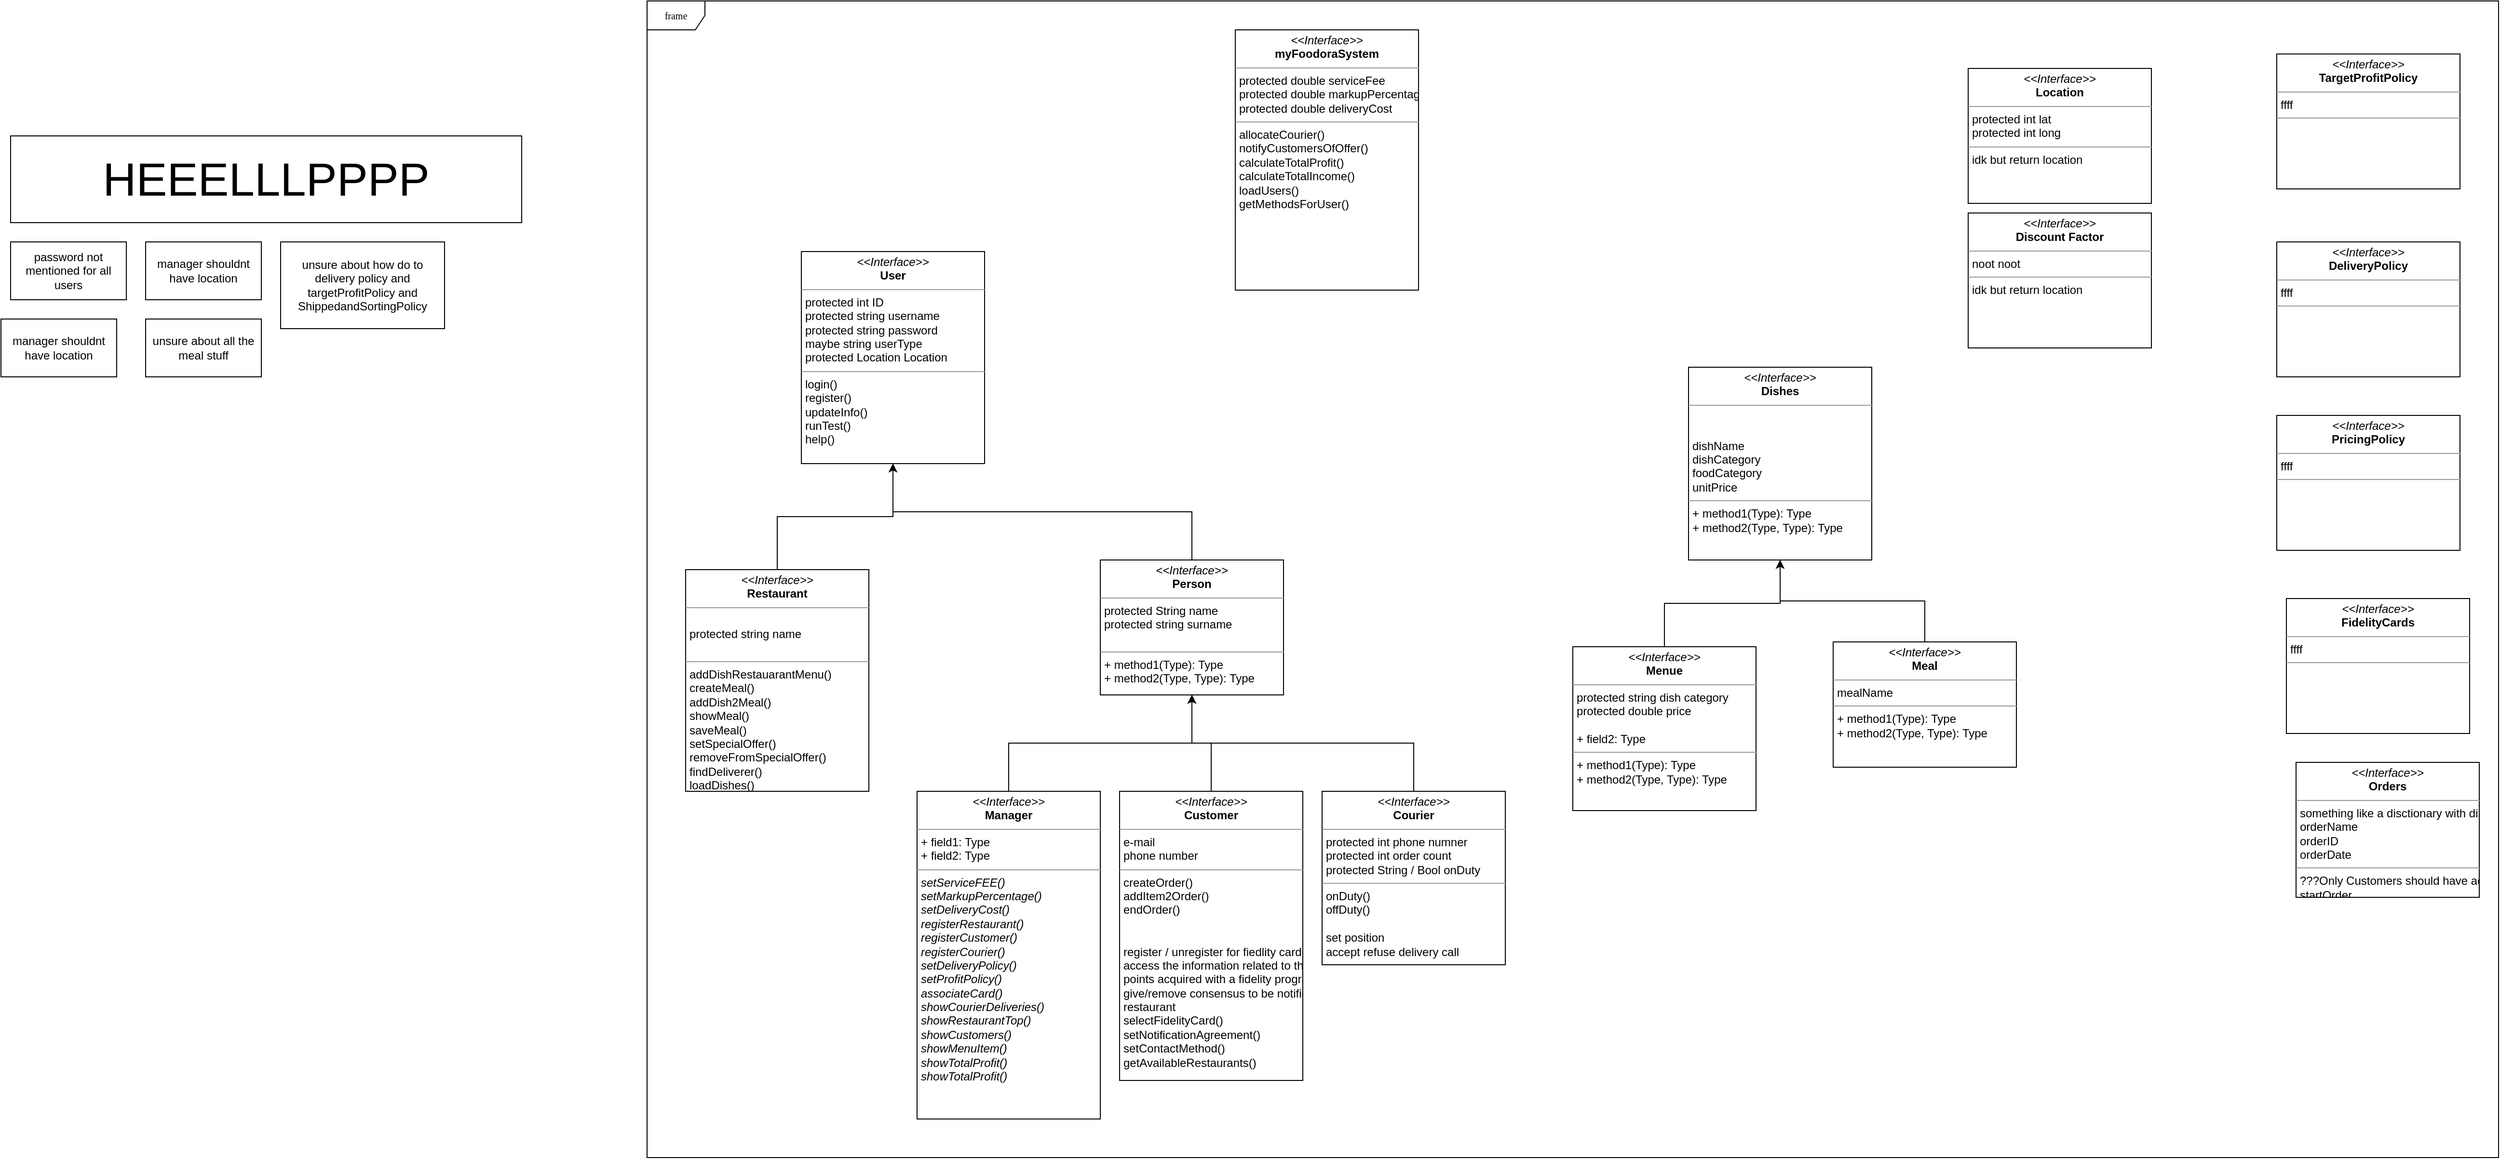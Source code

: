 <mxfile version="24.3.1" type="google">
  <diagram name="Page-1" id="c4acf3e9-155e-7222-9cf6-157b1a14988f">
    <mxGraphModel grid="1" page="1" gridSize="10" guides="1" tooltips="1" connect="1" arrows="1" fold="1" pageScale="1" pageWidth="850" pageHeight="1100" background="none" math="0" shadow="0">
      <root>
        <mxCell id="0" />
        <mxCell id="1" parent="0" />
        <mxCell id="17acba5748e5396b-1" value="frame" style="shape=umlFrame;whiteSpace=wrap;html=1;rounded=0;shadow=0;comic=0;labelBackgroundColor=none;strokeWidth=1;fontFamily=Verdana;fontSize=10;align=center;" vertex="1" parent="1">
          <mxGeometry x="20" y="20" width="1920" height="1200" as="geometry" />
        </mxCell>
        <mxCell id="5d2195bd80daf111-18" value="&lt;p style=&quot;margin:0px;margin-top:4px;text-align:center;&quot;&gt;&lt;i&gt;&amp;lt;&amp;lt;Interface&amp;gt;&amp;gt;&lt;/i&gt;&lt;br&gt;&lt;b&gt;Dishes&lt;/b&gt;&lt;/p&gt;&lt;hr size=&quot;1&quot;&gt;&lt;p style=&quot;margin:0px;margin-left:4px;&quot;&gt;&lt;br&gt;&lt;/p&gt;&lt;p style=&quot;margin: 0px 0px 0px 4px;&quot;&gt;&lt;br&gt;&lt;/p&gt;&lt;p style=&quot;margin:0px;margin-left:4px;&quot;&gt;dishName&lt;/p&gt;&lt;p style=&quot;margin:0px;margin-left:4px;&quot;&gt;dishCategory&lt;br&gt;&lt;/p&gt;&lt;p style=&quot;margin:0px;margin-left:4px;&quot;&gt;foodCategory&lt;/p&gt;&lt;p style=&quot;margin:0px;margin-left:4px;&quot;&gt;unitPrice&lt;/p&gt;&lt;hr size=&quot;1&quot;&gt;&lt;p style=&quot;margin:0px;margin-left:4px;&quot;&gt;+ method1(Type): Type&lt;br&gt;+ method2(Type, Type): Type&lt;/p&gt;" style="verticalAlign=top;align=left;overflow=fill;fontSize=12;fontFamily=Helvetica;html=1;rounded=0;shadow=0;comic=0;labelBackgroundColor=none;strokeWidth=1" vertex="1" parent="1">
          <mxGeometry x="1100" y="400" width="190" height="200" as="geometry" />
        </mxCell>
        <mxCell id="5d2195bd80daf111-19" value="&lt;p style=&quot;margin:0px;margin-top:4px;text-align:center;&quot;&gt;&lt;i&gt;&amp;lt;&amp;lt;Interface&amp;gt;&amp;gt;&lt;/i&gt;&lt;br&gt;&lt;b&gt;User&lt;/b&gt;&lt;/p&gt;&lt;hr size=&quot;1&quot;&gt;&lt;p style=&quot;margin:0px;margin-left:4px;&quot;&gt;protected int ID&lt;/p&gt;&lt;p style=&quot;margin:0px;margin-left:4px;&quot;&gt;protected string username&lt;/p&gt;&lt;p style=&quot;margin:0px;margin-left:4px;&quot;&gt;protected string password&lt;/p&gt;&lt;p style=&quot;margin:0px;margin-left:4px;&quot;&gt;maybe string userType&lt;/p&gt;&lt;p style=&quot;margin:0px;margin-left:4px;&quot;&gt;protected Location Location&lt;br&gt;&lt;/p&gt;&lt;hr size=&quot;1&quot;&gt;&lt;p style=&quot;margin:0px;margin-left:4px;&quot;&gt;login()&lt;/p&gt;&lt;p style=&quot;margin:0px;margin-left:4px;&quot;&gt;register()&lt;/p&gt;&lt;p style=&quot;margin:0px;margin-left:4px;&quot;&gt;updateInfo()&lt;/p&gt;&lt;p style=&quot;margin:0px;margin-left:4px;&quot;&gt;runTest()&lt;br&gt;&lt;/p&gt;&lt;p style=&quot;margin:0px;margin-left:4px;&quot;&gt;help()&lt;br&gt;&lt;/p&gt;" style="verticalAlign=top;align=left;overflow=fill;fontSize=12;fontFamily=Helvetica;html=1;rounded=0;shadow=0;comic=0;labelBackgroundColor=none;strokeWidth=1" vertex="1" parent="1">
          <mxGeometry x="180" y="280" width="190" height="220" as="geometry" />
        </mxCell>
        <mxCell id="gZTD5GQBzk73rXgGusnl-2" style="edgeStyle=orthogonalEdgeStyle;rounded=0;orthogonalLoop=1;jettySize=auto;html=1;exitX=0.5;exitY=0;exitDx=0;exitDy=0;" edge="1" parent="1" source="5d2195bd80daf111-20" target="5d2195bd80daf111-19">
          <mxGeometry relative="1" as="geometry" />
        </mxCell>
        <mxCell id="5d2195bd80daf111-20" value="&lt;p style=&quot;margin:0px;margin-top:4px;text-align:center;&quot;&gt;&lt;i&gt;&amp;lt;&amp;lt;Interface&amp;gt;&amp;gt;&lt;/i&gt;&lt;br&gt;&lt;b&gt;Restaurant&lt;/b&gt;&lt;/p&gt;&lt;hr size=&quot;1&quot;&gt;&lt;p style=&quot;margin:0px;margin-left:4px;&quot;&gt;&lt;br&gt;protected string name&lt;/p&gt;&lt;p style=&quot;margin:0px;margin-left:4px;&quot;&gt;&lt;br&gt;&lt;/p&gt;&lt;hr size=&quot;1&quot;&gt;&lt;p style=&quot;margin:0px;margin-left:4px;&quot;&gt;addDishRestauarantMenu()&lt;/p&gt;&lt;p style=&quot;margin:0px;margin-left:4px;&quot;&gt;createMeal()&lt;/p&gt;&lt;p style=&quot;margin:0px;margin-left:4px;&quot;&gt;addDish2Meal()&lt;/p&gt;&lt;p style=&quot;margin:0px;margin-left:4px;&quot;&gt;showMeal()&lt;/p&gt;&lt;p style=&quot;margin:0px;margin-left:4px;&quot;&gt;saveMeal()&lt;/p&gt;&lt;p style=&quot;margin:0px;margin-left:4px;&quot;&gt;setSpecialOffer()&lt;br&gt;&lt;/p&gt;&lt;p style=&quot;margin:0px;margin-left:4px;&quot;&gt;removeFromSpecialOffer()&lt;br&gt;&lt;/p&gt;&lt;p style=&quot;margin:0px;margin-left:4px;&quot;&gt;findDeliverer()&lt;/p&gt;&lt;p style=&quot;margin:0px;margin-left:4px;&quot;&gt;loadDishes()&lt;br&gt;&lt;/p&gt;&lt;p style=&quot;margin:0px;margin-left:4px;&quot;&gt;&lt;br&gt;&lt;/p&gt;&lt;p style=&quot;margin:0px;margin-left:4px;&quot;&gt;&lt;br&gt;&lt;/p&gt;" style="verticalAlign=top;align=left;overflow=fill;fontSize=12;fontFamily=Helvetica;html=1;rounded=0;shadow=0;comic=0;labelBackgroundColor=none;strokeWidth=1" vertex="1" parent="1">
          <mxGeometry x="60" y="610" width="190" height="230" as="geometry" />
        </mxCell>
        <mxCell id="gZTD5GQBzk73rXgGusnl-1" value="password not mentioned for all users" style="whiteSpace=wrap;html=1;" vertex="1" parent="1">
          <mxGeometry x="-640" y="270" width="120" height="60" as="geometry" />
        </mxCell>
        <mxCell id="TG9W3KDDZiWp2sQddhFQ-6" style="edgeStyle=orthogonalEdgeStyle;rounded=0;orthogonalLoop=1;jettySize=auto;html=1;exitX=0.5;exitY=0;exitDx=0;exitDy=0;entryX=0.5;entryY=1;entryDx=0;entryDy=0;" edge="1" parent="1" source="gZTD5GQBzk73rXgGusnl-3" target="5d2195bd80daf111-19">
          <mxGeometry relative="1" as="geometry" />
        </mxCell>
        <mxCell id="gZTD5GQBzk73rXgGusnl-3" value="&lt;p style=&quot;margin:0px;margin-top:4px;text-align:center;&quot;&gt;&lt;i&gt;&amp;lt;&amp;lt;Interface&amp;gt;&amp;gt;&lt;/i&gt;&lt;br&gt;&lt;b&gt;Person&lt;/b&gt;&lt;/p&gt;&lt;hr size=&quot;1&quot;&gt;&lt;p style=&quot;margin:0px;margin-left:4px;&quot;&gt;protected String name&lt;/p&gt;&lt;p style=&quot;margin:0px;margin-left:4px;&quot;&gt;protected string surname&lt;/p&gt;&lt;p style=&quot;margin:0px;margin-left:4px;&quot;&gt;&lt;br&gt;&lt;/p&gt;&lt;hr size=&quot;1&quot;&gt;&lt;p style=&quot;margin:0px;margin-left:4px;&quot;&gt;+ method1(Type): Type&lt;br&gt;+ method2(Type, Type): Type&lt;/p&gt;" style="verticalAlign=top;align=left;overflow=fill;fontSize=12;fontFamily=Helvetica;html=1;rounded=0;shadow=0;comic=0;labelBackgroundColor=none;strokeWidth=1" vertex="1" parent="1">
          <mxGeometry x="490" y="600" width="190" height="140" as="geometry" />
        </mxCell>
        <mxCell id="gZTD5GQBzk73rXgGusnl-5" value="&lt;p style=&quot;margin:0px;margin-top:4px;text-align:center;&quot;&gt;&lt;i&gt;&amp;lt;&amp;lt;Interface&amp;gt;&amp;gt;&lt;/i&gt;&lt;br&gt;&lt;b&gt;Location&lt;/b&gt;&lt;/p&gt;&lt;hr size=&quot;1&quot;&gt;&lt;p style=&quot;margin:0px;margin-left:4px;&quot;&gt;protected int lat&lt;/p&gt;&lt;p style=&quot;margin:0px;margin-left:4px;&quot;&gt;protected int long&lt;/p&gt;&lt;hr size=&quot;1&quot;&gt;&lt;p style=&quot;margin:0px;margin-left:4px;&quot;&gt;idk but return location&lt;/p&gt;" style="verticalAlign=top;align=left;overflow=fill;fontSize=12;fontFamily=Helvetica;html=1;rounded=0;shadow=0;comic=0;labelBackgroundColor=none;strokeWidth=1" vertex="1" parent="1">
          <mxGeometry x="1390" y="90" width="190" height="140" as="geometry" />
        </mxCell>
        <mxCell id="gZTD5GQBzk73rXgGusnl-6" value="&lt;p style=&quot;margin:0px;margin-top:4px;text-align:center;&quot;&gt;&lt;i&gt;&amp;lt;&amp;lt;Interface&amp;gt;&amp;gt;&lt;/i&gt;&lt;br&gt;&lt;b&gt;Discount Factor&lt;/b&gt;&lt;/p&gt;&lt;hr size=&quot;1&quot;&gt;&lt;p style=&quot;margin:0px;margin-left:4px;&quot;&gt;noot noot&lt;/p&gt;&lt;hr size=&quot;1&quot;&gt;&lt;p style=&quot;margin:0px;margin-left:4px;&quot;&gt;idk but return location&lt;/p&gt;" style="verticalAlign=top;align=left;overflow=fill;fontSize=12;fontFamily=Helvetica;html=1;rounded=0;shadow=0;comic=0;labelBackgroundColor=none;strokeWidth=1" vertex="1" parent="1">
          <mxGeometry x="1390" y="240" width="190" height="140" as="geometry" />
        </mxCell>
        <mxCell id="gZTD5GQBzk73rXgGusnl-10" style="edgeStyle=orthogonalEdgeStyle;rounded=0;orthogonalLoop=1;jettySize=auto;html=1;entryX=0.5;entryY=1;entryDx=0;entryDy=0;" edge="1" parent="1" source="gZTD5GQBzk73rXgGusnl-7" target="5d2195bd80daf111-18">
          <mxGeometry relative="1" as="geometry">
            <mxPoint x="410" y="190" as="targetPoint" />
          </mxGeometry>
        </mxCell>
        <mxCell id="gZTD5GQBzk73rXgGusnl-7" value="&lt;p style=&quot;margin:0px;margin-top:4px;text-align:center;&quot;&gt;&lt;i&gt;&amp;lt;&amp;lt;Interface&amp;gt;&amp;gt;&lt;/i&gt;&lt;br&gt;&lt;b&gt;Menue&lt;/b&gt;&lt;span style=&quot;color: rgba(0, 0, 0, 0); font-family: monospace; font-size: 0px; background-color: initial; text-align: left;&quot;&gt;%3CmxGraphModel%3E%3Croot%3E%3CmxCell%20id%3D%220%22%2F%3E%3CmxCell%20id%3D%221%22%20parent%3D%220%22%2F%3E%3CmxCell%20id%3D%222%22%20value%3D%22%26lt%3Bp%20style%3D%26quot%3Bmargin%3A0px%3Bmargin-top%3A4px%3Btext-align%3Acenter%3B%26quot%3B%26gt%3B%26lt%3Bi%26gt%3B%26amp%3Blt%3B%26amp%3Blt%3BInterface%26amp%3Bgt%3B%26amp%3Bgt%3B%26lt%3B%2Fi%26gt%3B%26lt%3Bbr%26gt%3B%26lt%3Bb%26gt%3BDishes%26lt%3B%2Fb%26gt%3B%26lt%3B%2Fp%26gt%3B%26lt%3Bhr%20size%3D%26quot%3B1%26quot%3B%26gt%3B%26lt%3Bp%20style%3D%26quot%3Bmargin%3A0px%3Bmargin-left%3A4px%3B%26quot%3B%26gt%3B%2B%20field1%3A%20Type%26lt%3Bbr%26gt%3B%2B%20field2%3A%20Type%26lt%3B%2Fp%26gt%3B%26lt%3Bhr%20size%3D%26quot%3B1%26quot%3B%26gt%3B%26lt%3Bp%20style%3D%26quot%3Bmargin%3A0px%3Bmargin-left%3A4px%3B%26quot%3B%26gt%3B%2B%20method1(Type)%3A%20Type%26lt%3Bbr%26gt%3B%2B%20method2(Type%2C%20Type)%3A%20Type%26lt%3B%2Fp%26gt%3B%22%20style%3D%22verticalAlign%3Dtop%3Balign%3Dleft%3Boverflow%3Dfill%3BfontSize%3D12%3BfontFamily%3DHelvetica%3Bhtml%3D1%3Brounded%3D0%3Bshadow%3D0%3Bcomic%3D0%3BlabelBackgroundColor%3Dnone%3BstrokeWidth%3D1%22%20vertex%3D%221%22%20parent%3D%221%22%3E%3CmxGeometry%20x%3D%22310%22%20y%3D%2230%22%20width%3D%22190%22%20height%3D%22140%22%20as%3D%22geometry%22%2F%3E%3C%2FmxCell%3E%3C%2Froot%3E%3C%2FmxGraphModel%3E&lt;/span&gt;&lt;/p&gt;&lt;hr size=&quot;1&quot;&gt;&lt;p style=&quot;margin:0px;margin-left:4px;&quot;&gt;protected string dish category&lt;br&gt;&lt;/p&gt;&lt;p style=&quot;margin:0px;margin-left:4px;&quot;&gt;protected double price&lt;/p&gt;&lt;p style=&quot;margin:0px;margin-left:4px;&quot;&gt;&lt;br&gt;&lt;/p&gt;&lt;p style=&quot;margin:0px;margin-left:4px;&quot;&gt;+ field2: Type&lt;/p&gt;&lt;hr size=&quot;1&quot;&gt;&lt;p style=&quot;margin:0px;margin-left:4px;&quot;&gt;+ method1(Type): Type&lt;br&gt;+ method2(Type, Type): Type&lt;/p&gt;" style="verticalAlign=top;align=left;overflow=fill;fontSize=12;fontFamily=Helvetica;html=1;rounded=0;shadow=0;comic=0;labelBackgroundColor=none;strokeWidth=1" vertex="1" parent="1">
          <mxGeometry x="980" y="690" width="190" height="170" as="geometry" />
        </mxCell>
        <mxCell id="gZTD5GQBzk73rXgGusnl-9" style="edgeStyle=orthogonalEdgeStyle;rounded=0;orthogonalLoop=1;jettySize=auto;html=1;entryX=0.5;entryY=1;entryDx=0;entryDy=0;" edge="1" parent="1" source="gZTD5GQBzk73rXgGusnl-8" target="5d2195bd80daf111-18">
          <mxGeometry relative="1" as="geometry" />
        </mxCell>
        <mxCell id="gZTD5GQBzk73rXgGusnl-8" value="&lt;p style=&quot;margin:0px;margin-top:4px;text-align:center;&quot;&gt;&lt;i&gt;&amp;lt;&amp;lt;Interface&amp;gt;&amp;gt;&lt;/i&gt;&lt;br&gt;&lt;b&gt;Meal&lt;/b&gt;&lt;/p&gt;&lt;hr size=&quot;1&quot;&gt;&lt;p style=&quot;margin:0px;margin-left:4px;&quot;&gt;mealName&lt;/p&gt;&lt;hr size=&quot;1&quot;&gt;&lt;p style=&quot;margin:0px;margin-left:4px;&quot;&gt;+ method1(Type): Type&lt;br&gt;+ method2(Type, Type): Type&lt;/p&gt;" style="verticalAlign=top;align=left;overflow=fill;fontSize=12;fontFamily=Helvetica;html=1;rounded=0;shadow=0;comic=0;labelBackgroundColor=none;strokeWidth=1" vertex="1" parent="1">
          <mxGeometry x="1250" y="685" width="190" height="130" as="geometry" />
        </mxCell>
        <mxCell id="5hk5r0EJMx9-RgGo2-H--2" style="edgeStyle=orthogonalEdgeStyle;rounded=0;orthogonalLoop=1;jettySize=auto;html=1;entryX=0.5;entryY=1;entryDx=0;entryDy=0;" edge="1" parent="1" source="gZTD5GQBzk73rXgGusnl-11" target="gZTD5GQBzk73rXgGusnl-3">
          <mxGeometry relative="1" as="geometry" />
        </mxCell>
        <mxCell id="gZTD5GQBzk73rXgGusnl-11" value="&lt;p style=&quot;margin:0px;margin-top:4px;text-align:center;&quot;&gt;&lt;i&gt;&amp;lt;&amp;lt;Interface&amp;gt;&amp;gt;&lt;/i&gt;&lt;br&gt;&lt;b&gt;Manager&lt;/b&gt;&lt;/p&gt;&lt;hr size=&quot;1&quot;&gt;&lt;p style=&quot;margin:0px;margin-left:4px;&quot;&gt;+ field1: Type&lt;br&gt;+ field2: Type&lt;/p&gt;&lt;hr size=&quot;1&quot;&gt;&lt;p style=&quot;margin:0px;margin-left:4px;&quot;&gt;&lt;i style=&quot;background-color: initial;&quot;&gt;setServiceFEE()&lt;/i&gt;&lt;br&gt;&lt;/p&gt;&lt;p style=&quot;margin:0px;margin-left:4px;&quot;&gt;&lt;i&gt;setMarkupPercentage()&lt;/i&gt;&lt;/p&gt;&lt;p style=&quot;margin:0px;margin-left:4px;&quot;&gt;&lt;i&gt;setDeliveryCost()&lt;/i&gt;&lt;/p&gt;&lt;p style=&quot;margin:0px;margin-left:4px;&quot;&gt;&lt;i&gt;registerRestaurant()&lt;br&gt;&lt;/i&gt;&lt;/p&gt;&lt;p style=&quot;margin:0px;margin-left:4px;&quot;&gt;&lt;i&gt;registerCustomer()&lt;br&gt;&lt;/i&gt;&lt;/p&gt;&lt;p style=&quot;margin:0px;margin-left:4px;&quot;&gt;&lt;i&gt;registerCourier()&lt;br&gt;&lt;/i&gt;&lt;/p&gt;&lt;p style=&quot;margin:0px;margin-left:4px;&quot;&gt;&lt;i&gt;setDeliveryPolicy()&lt;br&gt;&lt;/i&gt;&lt;/p&gt;&lt;p style=&quot;margin:0px;margin-left:4px;&quot;&gt;&lt;i&gt;setProfitPolicy()&lt;br&gt;&lt;/i&gt;&lt;/p&gt;&lt;p style=&quot;margin:0px;margin-left:4px;&quot;&gt;&lt;i&gt;associateCard()&lt;br&gt;&lt;/i&gt;&lt;/p&gt;&lt;p style=&quot;margin:0px;margin-left:4px;&quot;&gt;&lt;i&gt;showCourierDeliveries()&lt;br&gt;&lt;/i&gt;&lt;/p&gt;&lt;p style=&quot;margin:0px;margin-left:4px;&quot;&gt;&lt;i&gt;showRestaurantTop()&lt;br&gt;&lt;/i&gt;&lt;/p&gt;&lt;p style=&quot;margin:0px;margin-left:4px;&quot;&gt;&lt;i&gt;showCustomers()&lt;br&gt;&lt;/i&gt;&lt;/p&gt;&lt;p style=&quot;margin:0px;margin-left:4px;&quot;&gt;&lt;i&gt;showMenuItem()&lt;br&gt;&lt;/i&gt;&lt;/p&gt;&lt;p style=&quot;margin:0px;margin-left:4px;&quot;&gt;&lt;i&gt;showTotalProfit()&lt;br&gt;&lt;/i&gt;&lt;/p&gt;&lt;p style=&quot;margin:0px;margin-left:4px;&quot;&gt;&lt;i&gt;showTotalProfit()&lt;br&gt;&lt;/i&gt;&lt;/p&gt;&lt;p style=&quot;margin:0px;margin-left:4px;&quot;&gt;&lt;i&gt;&lt;br&gt;&lt;/i&gt;&lt;/p&gt;&lt;p style=&quot;margin:0px;margin-left:4px;&quot;&gt;&lt;i&gt;&lt;br&gt;&lt;/i&gt;&lt;/p&gt;&lt;p style=&quot;margin:0px;margin-left:4px;&quot;&gt;&lt;i&gt;&lt;br&gt;&lt;/i&gt;&lt;/p&gt;&lt;p style=&quot;margin:0px;margin-left:4px;&quot;&gt;&lt;i&gt;&lt;br&gt;&lt;/i&gt;&lt;/p&gt;&lt;p style=&quot;margin:0px;margin-left:4px;&quot;&gt;&lt;i&gt;&lt;br&gt;&lt;/i&gt;&lt;/p&gt;&lt;p style=&quot;margin:0px;margin-left:4px;&quot;&gt;&lt;i&gt;&lt;br&gt;&lt;/i&gt;&lt;/p&gt;&lt;p style=&quot;margin:0px;margin-left:4px;&quot;&gt;&lt;br&gt;&lt;/p&gt;&lt;p style=&quot;margin:0px;margin-left:4px;&quot;&gt;&lt;br&gt;&lt;/p&gt;" style="verticalAlign=top;align=left;overflow=fill;fontSize=12;fontFamily=Helvetica;html=1;rounded=0;shadow=0;comic=0;labelBackgroundColor=none;strokeWidth=1" vertex="1" parent="1">
          <mxGeometry x="300" y="840" width="190" height="340" as="geometry" />
        </mxCell>
        <mxCell id="5hk5r0EJMx9-RgGo2-H--3" style="edgeStyle=orthogonalEdgeStyle;rounded=0;orthogonalLoop=1;jettySize=auto;html=1;entryX=0.5;entryY=1;entryDx=0;entryDy=0;" edge="1" parent="1" source="gZTD5GQBzk73rXgGusnl-12" target="gZTD5GQBzk73rXgGusnl-3">
          <mxGeometry relative="1" as="geometry" />
        </mxCell>
        <mxCell id="gZTD5GQBzk73rXgGusnl-12" value="&lt;p style=&quot;margin:0px;margin-top:4px;text-align:center;&quot;&gt;&lt;i&gt;&amp;lt;&amp;lt;Interface&amp;gt;&amp;gt;&lt;/i&gt;&lt;br&gt;&lt;b&gt;Customer&lt;/b&gt;&lt;/p&gt;&lt;hr size=&quot;1&quot;&gt;&lt;p style=&quot;margin:0px;margin-left:4px;&quot;&gt;e-mail&lt;/p&gt;&lt;p style=&quot;margin:0px;margin-left:4px;&quot;&gt;phone number&lt;/p&gt;&lt;hr size=&quot;1&quot;&gt;&lt;p style=&quot;margin:0px;margin-left:4px;&quot;&gt;createOrder()&lt;/p&gt;&lt;p style=&quot;margin:0px;margin-left:4px;&quot;&gt;addItem2Order()&lt;/p&gt;&lt;p style=&quot;margin:0px;margin-left:4px;&quot;&gt;endOrder()&lt;/p&gt;&lt;p style=&quot;margin:0px;margin-left:4px;&quot;&gt;&lt;br&gt;&lt;/p&gt;&lt;p style=&quot;margin:0px;margin-left:4px;&quot;&gt;&lt;br&gt;&lt;/p&gt;&lt;p style=&quot;margin:0px;margin-left:4px;&quot;&gt;register / unregister for fiedlity card&lt;/p&gt;&lt;p style=&quot;margin:0px;margin-left:4px;&quot;&gt;access the information related to their account: including history of orders, and&lt;/p&gt;&lt;p style=&quot;margin:0px;margin-left:4px;&quot;&gt;points acquired with a fidelity program&lt;/p&gt;&lt;p style=&quot;margin:0px;margin-left:4px;&quot;&gt;give/remove consensus to be notified whenever a new special offer is set by any&lt;/p&gt;&lt;p style=&quot;margin:0px;margin-left:4px;&quot;&gt;restaurant&lt;/p&gt;&lt;p style=&quot;margin:0px;margin-left:4px;&quot;&gt;selectFidelityCard()&lt;/p&gt;&lt;p style=&quot;margin:0px;margin-left:4px;&quot;&gt;setNotificationAgreement()&lt;/p&gt;&lt;p style=&quot;margin:0px;margin-left:4px;&quot;&gt;setContactMethod()&lt;/p&gt;&lt;p style=&quot;margin:0px;margin-left:4px;&quot;&gt;&lt;span style=&quot;background-color: initial;&quot;&gt;getAvailableRestaurants()&lt;/span&gt;&lt;/p&gt;" style="verticalAlign=top;align=left;overflow=fill;fontSize=12;fontFamily=Helvetica;html=1;rounded=0;shadow=0;comic=0;labelBackgroundColor=none;strokeWidth=1" vertex="1" parent="1">
          <mxGeometry x="510" y="840" width="190" height="300" as="geometry" />
        </mxCell>
        <mxCell id="gZTD5GQBzk73rXgGusnl-13" value="manager shouldnt have location" style="whiteSpace=wrap;html=1;" vertex="1" parent="1">
          <mxGeometry x="-650" y="350" width="120" height="60" as="geometry" />
        </mxCell>
        <mxCell id="5hk5r0EJMx9-RgGo2-H--4" style="edgeStyle=orthogonalEdgeStyle;rounded=0;orthogonalLoop=1;jettySize=auto;html=1;entryX=0.5;entryY=1;entryDx=0;entryDy=0;" edge="1" parent="1" source="5hk5r0EJMx9-RgGo2-H--1" target="gZTD5GQBzk73rXgGusnl-3">
          <mxGeometry relative="1" as="geometry">
            <Array as="points">
              <mxPoint x="815" y="790" />
              <mxPoint x="585" y="790" />
            </Array>
          </mxGeometry>
        </mxCell>
        <mxCell id="5hk5r0EJMx9-RgGo2-H--1" value="&lt;p style=&quot;margin:0px;margin-top:4px;text-align:center;&quot;&gt;&lt;i&gt;&amp;lt;&amp;lt;Interface&amp;gt;&amp;gt;&lt;/i&gt;&lt;br&gt;&lt;b&gt;Courier&lt;/b&gt;&lt;/p&gt;&lt;hr size=&quot;1&quot;&gt;&lt;p style=&quot;margin:0px;margin-left:4px;&quot;&gt;protected int phone numner&lt;/p&gt;&lt;p style=&quot;margin:0px;margin-left:4px;&quot;&gt;protected int order count&lt;/p&gt;&lt;p style=&quot;margin:0px;margin-left:4px;&quot;&gt;protected String / Bool onDuty&lt;/p&gt;&lt;hr size=&quot;1&quot;&gt;&lt;p style=&quot;margin:0px;margin-left:4px;&quot;&gt;&lt;span style=&quot;background-color: initial;&quot;&gt;onDuty()&lt;/span&gt;&lt;/p&gt;&lt;p style=&quot;margin:0px;margin-left:4px;&quot;&gt;&lt;span style=&quot;background-color: initial;&quot;&gt;offDuty()&lt;/span&gt;&lt;/p&gt;&lt;p style=&quot;margin:0px;margin-left:4px;&quot;&gt;&lt;span style=&quot;background-color: initial;&quot;&gt;&lt;br&gt;&lt;/span&gt;&lt;/p&gt;&lt;p style=&quot;margin:0px;margin-left:4px;&quot;&gt;&lt;span style=&quot;background-color: initial;&quot;&gt;set position&lt;/span&gt;&lt;br&gt;&lt;/p&gt;&lt;p style=&quot;margin:0px;margin-left:4px;&quot;&gt;accept refuse delivery call&lt;/p&gt;" style="verticalAlign=top;align=left;overflow=fill;fontSize=12;fontFamily=Helvetica;html=1;rounded=0;shadow=0;comic=0;labelBackgroundColor=none;strokeWidth=1" vertex="1" parent="1">
          <mxGeometry x="720" y="840" width="190" height="180" as="geometry" />
        </mxCell>
        <mxCell id="5hk5r0EJMx9-RgGo2-H--5" value="manager shouldnt have location" style="whiteSpace=wrap;html=1;" vertex="1" parent="1">
          <mxGeometry x="-500" y="270" width="120" height="60" as="geometry" />
        </mxCell>
        <mxCell id="MeWVsCXPqGr6W3T0gXO7-1" value="unsure about all the meal stuff" style="whiteSpace=wrap;html=1;" vertex="1" parent="1">
          <mxGeometry x="-500" y="350" width="120" height="60" as="geometry" />
        </mxCell>
        <mxCell id="TG9W3KDDZiWp2sQddhFQ-2" value="&lt;p style=&quot;margin:0px;margin-top:4px;text-align:center;&quot;&gt;&lt;i&gt;&amp;lt;&amp;lt;Interface&amp;gt;&amp;gt;&lt;/i&gt;&lt;br&gt;&lt;b&gt;myFoodoraSystem&lt;/b&gt;&lt;/p&gt;&lt;hr size=&quot;1&quot;&gt;&lt;p style=&quot;margin:0px;margin-left:4px;&quot;&gt;protected double serviceFee&lt;/p&gt;&lt;p style=&quot;margin:0px;margin-left:4px;&quot;&gt;protected double markupPercentage&lt;/p&gt;&lt;p style=&quot;margin:0px;margin-left:4px;&quot;&gt;protected double deliveryCost&lt;/p&gt;&lt;hr size=&quot;1&quot;&gt;&lt;p style=&quot;margin:0px;margin-left:4px;&quot;&gt;allocateCourier()&lt;br&gt;&lt;/p&gt;&lt;p style=&quot;margin:0px;margin-left:4px;&quot;&gt;notifyCustomersOfOffer()&lt;/p&gt;&lt;p style=&quot;margin:0px;margin-left:4px;&quot;&gt;calculateTotalProfit()&lt;/p&gt;&lt;p style=&quot;margin:0px;margin-left:4px;&quot;&gt;calculateTotalIncome()&lt;/p&gt;&lt;p style=&quot;margin:0px;margin-left:4px;&quot;&gt;loadUsers()&lt;/p&gt;&lt;p style=&quot;margin:0px;margin-left:4px;&quot;&gt;getMethodsForUser()&lt;/p&gt;&lt;p style=&quot;margin:0px;margin-left:4px;&quot;&gt;&lt;br&gt;&lt;/p&gt;&lt;p style=&quot;margin:0px;margin-left:4px;&quot;&gt;&lt;br&gt;&lt;/p&gt;&lt;p style=&quot;margin:0px;margin-left:4px;&quot;&gt;&lt;br&gt;&lt;/p&gt;" style="verticalAlign=top;align=left;overflow=fill;fontSize=12;fontFamily=Helvetica;html=1;rounded=0;shadow=0;comic=0;labelBackgroundColor=none;strokeWidth=1" vertex="1" parent="1">
          <mxGeometry x="630" y="50" width="190" height="270" as="geometry" />
        </mxCell>
        <mxCell id="TG9W3KDDZiWp2sQddhFQ-3" value="&lt;p style=&quot;margin:0px;margin-top:4px;text-align:center;&quot;&gt;&lt;i&gt;&amp;lt;&amp;lt;Interface&amp;gt;&amp;gt;&lt;/i&gt;&lt;br&gt;&lt;b&gt;DeliveryPolicy&lt;/b&gt;&lt;/p&gt;&lt;hr size=&quot;1&quot;&gt;&lt;p style=&quot;margin:0px;margin-left:4px;&quot;&gt;ffff&lt;/p&gt;&lt;hr size=&quot;1&quot;&gt;&lt;p style=&quot;margin:0px;margin-left:4px;&quot;&gt;&lt;br&gt;&lt;/p&gt;" style="verticalAlign=top;align=left;overflow=fill;fontSize=12;fontFamily=Helvetica;html=1;rounded=0;shadow=0;comic=0;labelBackgroundColor=none;strokeWidth=1" vertex="1" parent="1">
          <mxGeometry x="1710" y="270" width="190" height="140" as="geometry" />
        </mxCell>
        <mxCell id="TG9W3KDDZiWp2sQddhFQ-4" value="&lt;p style=&quot;margin:0px;margin-top:4px;text-align:center;&quot;&gt;&lt;i&gt;&amp;lt;&amp;lt;Interface&amp;gt;&amp;gt;&lt;/i&gt;&lt;br&gt;&lt;b&gt;TargetProfitPolicy&lt;/b&gt;&lt;/p&gt;&lt;hr size=&quot;1&quot;&gt;&lt;p style=&quot;margin:0px;margin-left:4px;&quot;&gt;ffff&lt;/p&gt;&lt;hr size=&quot;1&quot;&gt;&lt;p style=&quot;margin:0px;margin-left:4px;&quot;&gt;&lt;br&gt;&lt;/p&gt;" style="verticalAlign=top;align=left;overflow=fill;fontSize=12;fontFamily=Helvetica;html=1;rounded=0;shadow=0;comic=0;labelBackgroundColor=none;strokeWidth=1" vertex="1" parent="1">
          <mxGeometry x="1710" y="75" width="190" height="140" as="geometry" />
        </mxCell>
        <mxCell id="TG9W3KDDZiWp2sQddhFQ-5" value="unsure about how do to delivery policy and targetProfitPolicy and ShippedandSortingPolicy" style="whiteSpace=wrap;html=1;" vertex="1" parent="1">
          <mxGeometry x="-360" y="270" width="170" height="90" as="geometry" />
        </mxCell>
        <mxCell id="TG9W3KDDZiWp2sQddhFQ-7" value="&lt;font style=&quot;font-size: 48px;&quot;&gt;HEEELLLPPPP&lt;/font&gt;" style="whiteSpace=wrap;html=1;" vertex="1" parent="1">
          <mxGeometry x="-640" y="160" width="530" height="90" as="geometry" />
        </mxCell>
        <mxCell id="TG9W3KDDZiWp2sQddhFQ-8" value="&lt;p style=&quot;margin:0px;margin-top:4px;text-align:center;&quot;&gt;&lt;i&gt;&amp;lt;&amp;lt;Interface&amp;gt;&amp;gt;&lt;/i&gt;&lt;br&gt;&lt;b&gt;PricingPolicy&lt;/b&gt;&lt;/p&gt;&lt;hr size=&quot;1&quot;&gt;&lt;p style=&quot;margin:0px;margin-left:4px;&quot;&gt;ffff&lt;/p&gt;&lt;hr size=&quot;1&quot;&gt;&lt;p style=&quot;margin:0px;margin-left:4px;&quot;&gt;&lt;br&gt;&lt;/p&gt;" style="verticalAlign=top;align=left;overflow=fill;fontSize=12;fontFamily=Helvetica;html=1;rounded=0;shadow=0;comic=0;labelBackgroundColor=none;strokeWidth=1" vertex="1" parent="1">
          <mxGeometry x="1710" y="450" width="190" height="140" as="geometry" />
        </mxCell>
        <mxCell id="TG9W3KDDZiWp2sQddhFQ-9" value="&lt;p style=&quot;margin:0px;margin-top:4px;text-align:center;&quot;&gt;&lt;i&gt;&amp;lt;&amp;lt;Interface&amp;gt;&amp;gt;&lt;/i&gt;&lt;br&gt;&lt;b&gt;FidelityCards&lt;/b&gt;&lt;/p&gt;&lt;hr size=&quot;1&quot;&gt;&lt;p style=&quot;margin:0px;margin-left:4px;&quot;&gt;ffff&lt;/p&gt;&lt;hr size=&quot;1&quot;&gt;&lt;p style=&quot;margin:0px;margin-left:4px;&quot;&gt;&lt;br&gt;&lt;/p&gt;" style="verticalAlign=top;align=left;overflow=fill;fontSize=12;fontFamily=Helvetica;html=1;rounded=0;shadow=0;comic=0;labelBackgroundColor=none;strokeWidth=1" vertex="1" parent="1">
          <mxGeometry x="1720" y="640" width="190" height="140" as="geometry" />
        </mxCell>
        <mxCell id="TG9W3KDDZiWp2sQddhFQ-10" value="&lt;p style=&quot;margin:0px;margin-top:4px;text-align:center;&quot;&gt;&lt;i&gt;&amp;lt;&amp;lt;Interface&amp;gt;&amp;gt;&lt;/i&gt;&lt;br&gt;&lt;b&gt;Orders&lt;/b&gt;&lt;/p&gt;&lt;hr size=&quot;1&quot;&gt;&lt;p style=&quot;margin:0px;margin-left:4px;&quot;&gt;something like a disctionary with dish and quantity&lt;/p&gt;&lt;p style=&quot;margin:0px;margin-left:4px;&quot;&gt;orderName&lt;/p&gt;&lt;p style=&quot;margin:0px;margin-left:4px;&quot;&gt;orderID&lt;/p&gt;&lt;p style=&quot;margin:0px;margin-left:4px;&quot;&gt;orderDate&lt;/p&gt;&lt;hr size=&quot;1&quot;&gt;&lt;p style=&quot;margin:0px;margin-left:4px;&quot;&gt;???Only Customers should have access to these&lt;/p&gt;&lt;p style=&quot;margin:0px;margin-left:4px;&quot;&gt;startOrder&lt;/p&gt;&lt;p style=&quot;margin:0px;margin-left:4px;&quot;&gt;addToOrder&lt;/p&gt;&lt;p style=&quot;margin:0px;margin-left:4px;&quot;&gt;summarizeOrder&lt;/p&gt;&lt;p style=&quot;margin:0px;margin-left:4px;&quot;&gt;sendOrder&lt;/p&gt;" style="verticalAlign=top;align=left;overflow=fill;fontSize=12;fontFamily=Helvetica;html=1;rounded=0;shadow=0;comic=0;labelBackgroundColor=none;strokeWidth=1" vertex="1" parent="1">
          <mxGeometry x="1730" y="810" width="190" height="140" as="geometry" />
        </mxCell>
      </root>
    </mxGraphModel>
  </diagram>
</mxfile>
